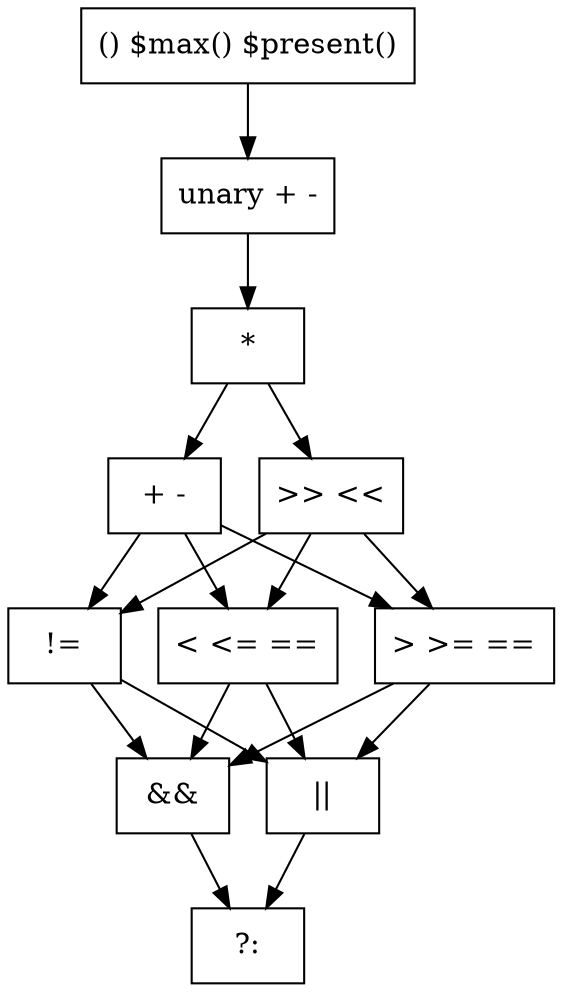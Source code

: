 strict digraph {
  bgcolor = "white"
  ordering = "out"
  edge [color = "black"]
  node [
    color = "black"
    fontcolor = "black"
    shape = box
    ordering = "out"
  ]
  subgraph {
//    rank = same
    rankdir = LR

    paren [ordering = "out"; label="() $max() $present()"]
    unary_plus [ordering = "out"; label="unary + -"]
    mult [ordering = "out"; label="*"]
    add [ordering = "out"; label="+ -"]
    shift [ordering = "out"; label=">> <<"]
    ne [ordering = "out"; label="!="]
    le [ordering = "out"; label="< <= =="]
    ge [ordering = "out"; label="> >= =="]
    land [ordering = "out"; label="&&"]
    lor [ordering = "out"; label="||"]
    choice [ordering = "out"; label="?:"]
    paren -> unary_plus
    unary_plus -> mult
    mult -> add
    mult -> shift
    add -> ne
    add -> le
    add -> ge
    shift -> ne
    shift -> le
    shift -> ge
    ne -> land
    ne -> lor
    le -> land
    le -> lor
    ge -> land
    ge -> lor
    land -> choice
    lor -> choice
  }
}
